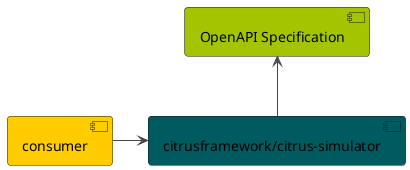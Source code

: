 @startuml

!theme vibrant

component consumer #FFCC00
component "citrusframework/citrus-simulator" as sim #005B61

component "OpenAPI Specification" as spec #A5C400

consumer -right-> sim
spec <-down- sim

@enduml